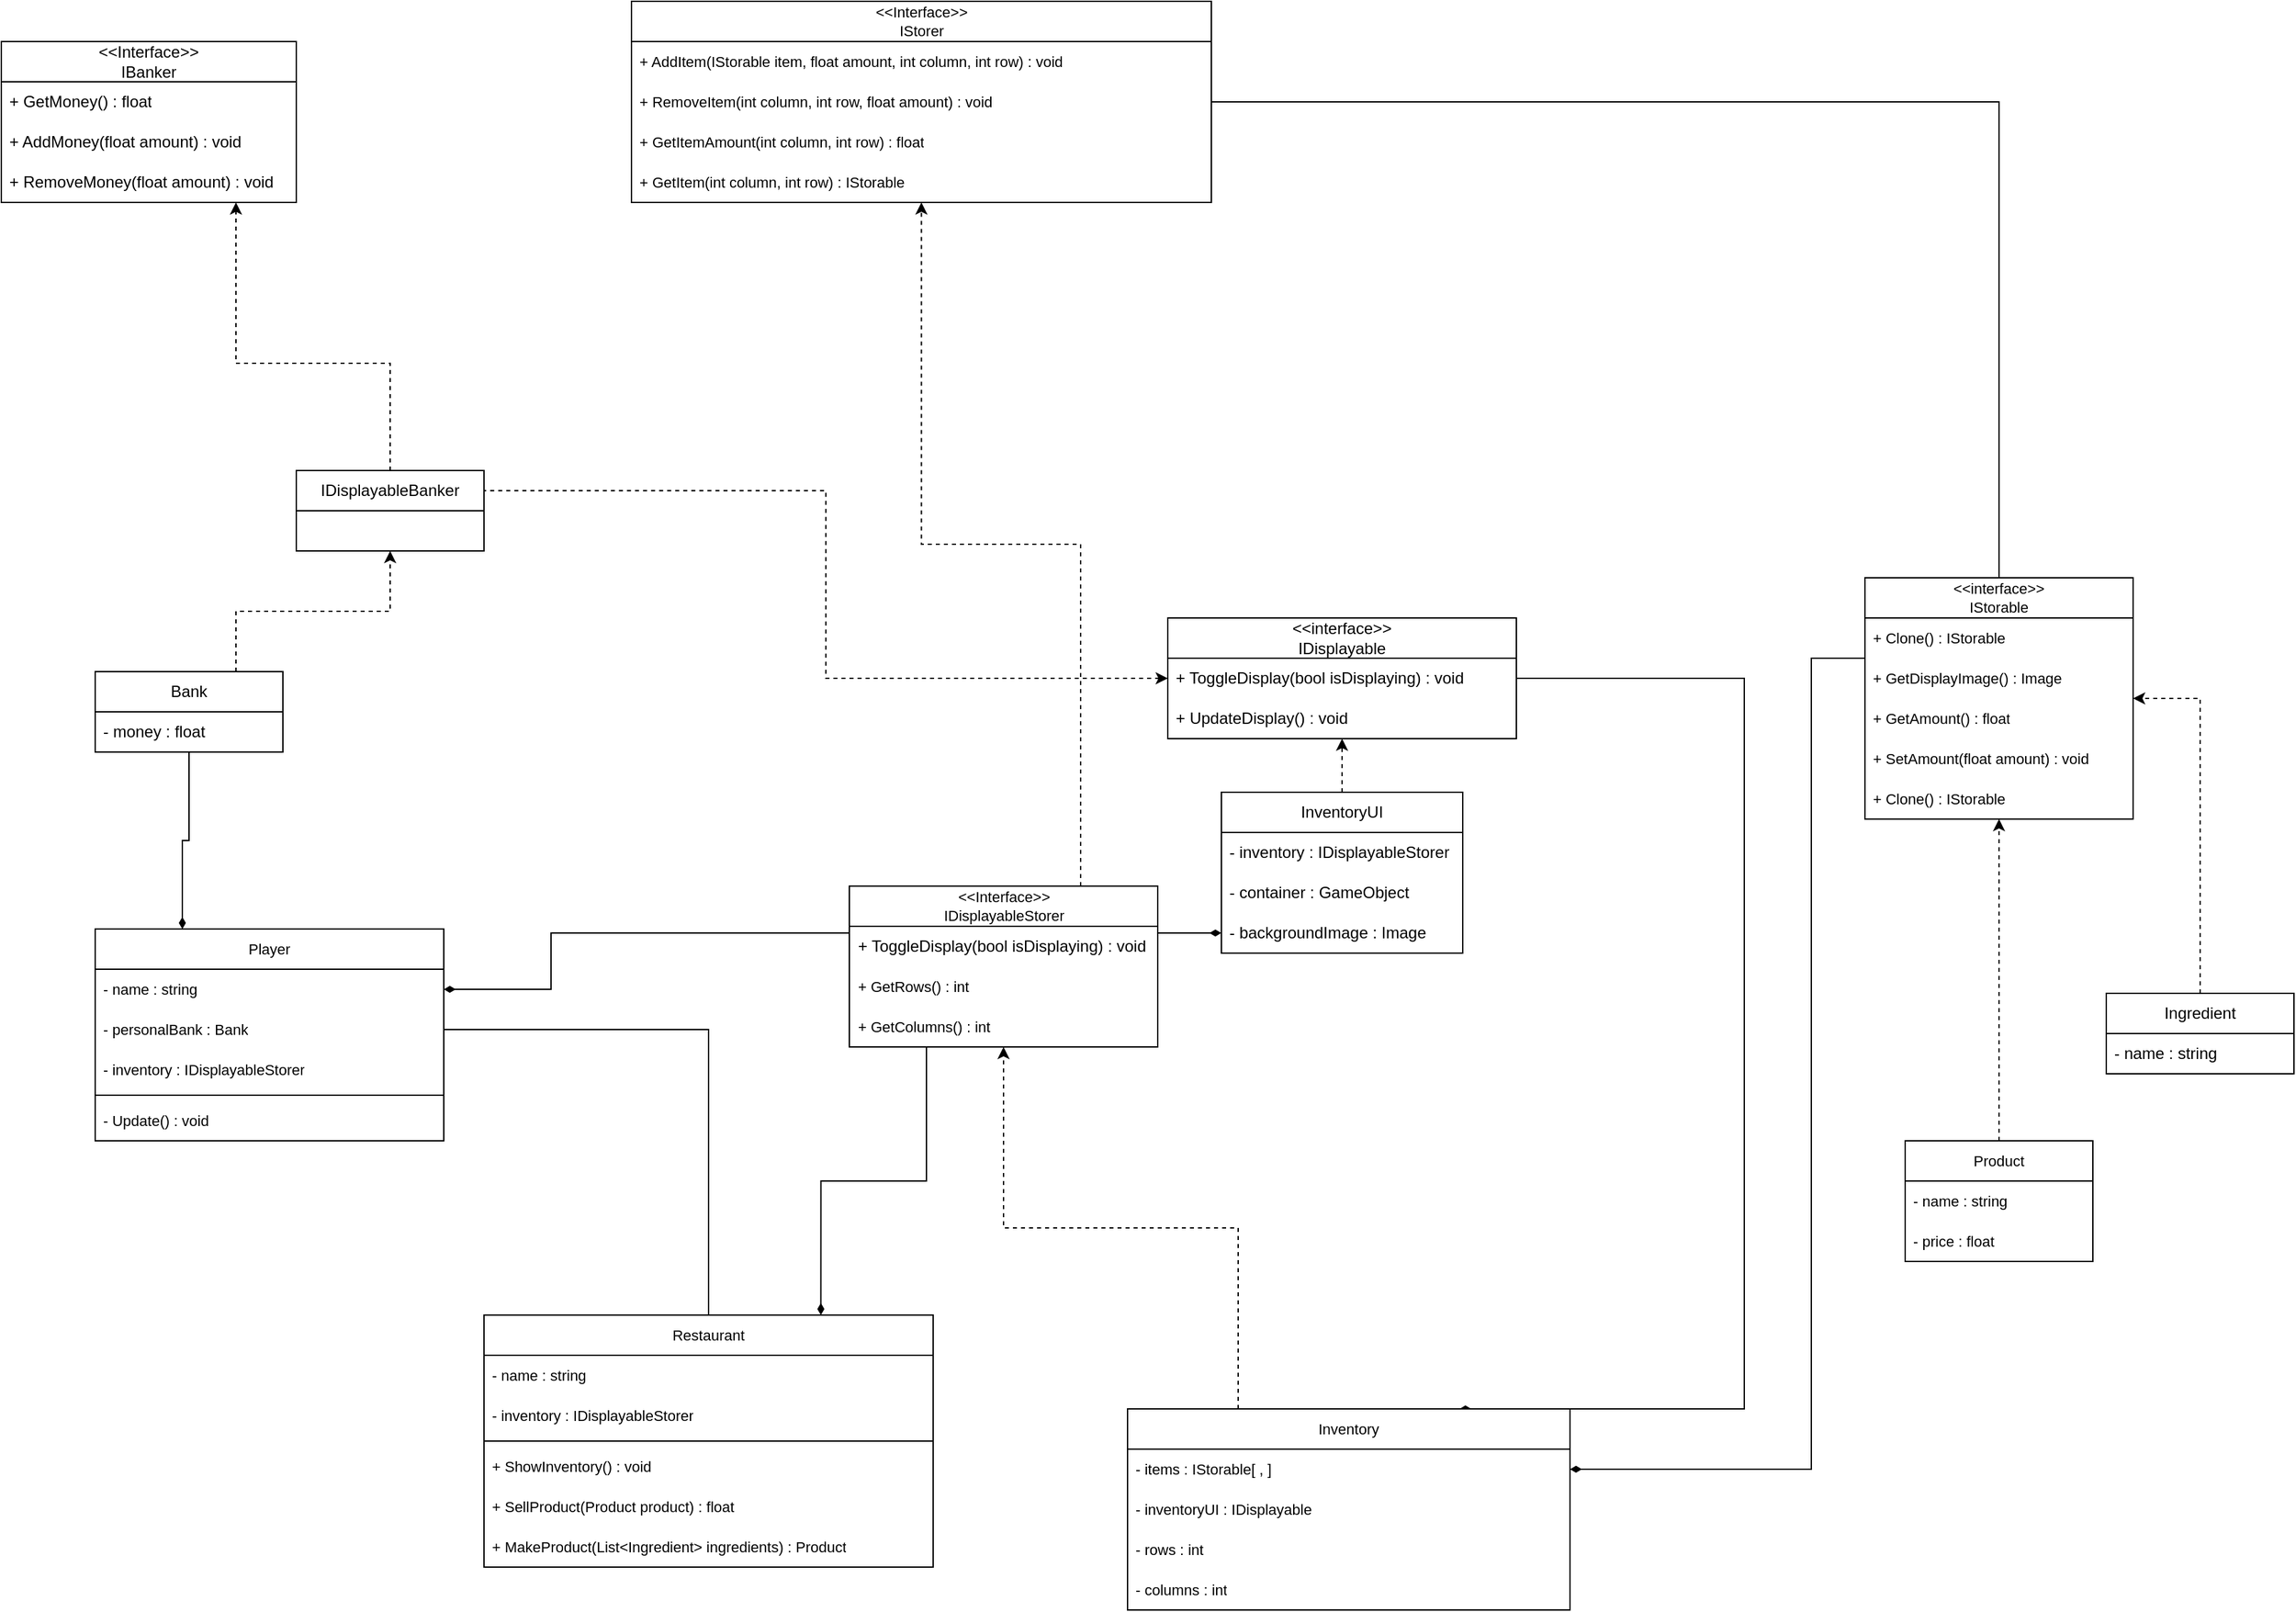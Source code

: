 <mxfile version="27.0.2">
  <diagram id="pdB2mCK9hGcTlmRjA9xO" name="Page-1">
    <mxGraphModel dx="3477" dy="2252" grid="1" gridSize="10" guides="1" tooltips="1" connect="1" arrows="1" fold="1" page="1" pageScale="1" pageWidth="1100" pageHeight="850" math="0" shadow="0">
      <root>
        <mxCell id="0" />
        <mxCell id="1" parent="0" />
        <mxCell id="y3dejYl5hOy6JRBc-fn4-94" style="edgeStyle=orthogonalEdgeStyle;shape=connector;rounded=0;orthogonalLoop=1;jettySize=auto;html=1;exitX=0.5;exitY=0;exitDx=0;exitDy=0;strokeColor=default;align=center;verticalAlign=middle;fontFamily=Helvetica;fontSize=11;fontColor=default;labelBackgroundColor=default;startFill=0;endArrow=classic;endFill=1;dashed=1;" parent="1" source="y3dejYl5hOy6JRBc-fn4-33" target="y3dejYl5hOy6JRBc-fn4-88" edge="1">
          <mxGeometry relative="1" as="geometry" />
        </mxCell>
        <mxCell id="y3dejYl5hOy6JRBc-fn4-33" value="Product" style="swimlane;fontStyle=0;childLayout=stackLayout;horizontal=1;startSize=30;horizontalStack=0;resizeParent=1;resizeParentMax=0;resizeLast=0;collapsible=1;marginBottom=0;whiteSpace=wrap;html=1;fontFamily=Helvetica;fontSize=11;fontColor=default;labelBackgroundColor=default;" parent="1" vertex="1">
          <mxGeometry x="1120" y="640" width="140" height="90" as="geometry" />
        </mxCell>
        <mxCell id="y3dejYl5hOy6JRBc-fn4-34" value="- name : string" style="text;strokeColor=none;fillColor=none;align=left;verticalAlign=middle;spacingLeft=4;spacingRight=4;overflow=hidden;points=[[0,0.5],[1,0.5]];portConstraint=eastwest;rotatable=0;whiteSpace=wrap;html=1;fontFamily=Helvetica;fontSize=11;fontColor=default;labelBackgroundColor=default;" parent="y3dejYl5hOy6JRBc-fn4-33" vertex="1">
          <mxGeometry y="30" width="140" height="30" as="geometry" />
        </mxCell>
        <mxCell id="y3dejYl5hOy6JRBc-fn4-35" value="- price : float" style="text;strokeColor=none;fillColor=none;align=left;verticalAlign=middle;spacingLeft=4;spacingRight=4;overflow=hidden;points=[[0,0.5],[1,0.5]];portConstraint=eastwest;rotatable=0;whiteSpace=wrap;html=1;fontFamily=Helvetica;fontSize=11;fontColor=default;labelBackgroundColor=default;" parent="y3dejYl5hOy6JRBc-fn4-33" vertex="1">
          <mxGeometry y="60" width="140" height="30" as="geometry" />
        </mxCell>
        <mxCell id="y3dejYl5hOy6JRBc-fn4-83" style="edgeStyle=orthogonalEdgeStyle;shape=connector;rounded=0;orthogonalLoop=1;jettySize=auto;html=1;exitX=0.75;exitY=0;exitDx=0;exitDy=0;strokeColor=default;align=center;verticalAlign=middle;fontFamily=Helvetica;fontSize=11;fontColor=default;labelBackgroundColor=default;startFill=0;endArrow=classic;endFill=1;dashed=1;" parent="1" source="7_HF5JpnLs6K-egopBzT-24" target="y3dejYl5hOy6JRBc-fn4-70" edge="1">
          <mxGeometry relative="1" as="geometry" />
        </mxCell>
        <mxCell id="7_HF5JpnLs6K-egopBzT-32" style="edgeStyle=orthogonalEdgeStyle;shape=connector;rounded=0;orthogonalLoop=1;jettySize=auto;html=1;exitX=0.25;exitY=0;exitDx=0;exitDy=0;entryX=0.5;entryY=1;entryDx=0;entryDy=0;strokeColor=default;align=center;verticalAlign=middle;fontFamily=Helvetica;fontSize=11;fontColor=default;labelBackgroundColor=default;startFill=0;endArrow=classic;dashed=1;endFill=1;" parent="1" source="y3dejYl5hOy6JRBc-fn4-38" target="7_HF5JpnLs6K-egopBzT-24" edge="1">
          <mxGeometry relative="1" as="geometry">
            <Array as="points">
              <mxPoint x="622" y="705" />
              <mxPoint x="448" y="705" />
            </Array>
          </mxGeometry>
        </mxCell>
        <mxCell id="pJNXz36hdigAx7LciK3f-6" style="edgeStyle=orthogonalEdgeStyle;rounded=0;orthogonalLoop=1;jettySize=auto;html=1;exitX=0.75;exitY=0;exitDx=0;exitDy=0;endArrow=none;startFill=1;startArrow=diamondThin;" parent="1" source="y3dejYl5hOy6JRBc-fn4-38" target="NxSFSjnVY6C2mRSDxV60-2" edge="1">
          <mxGeometry relative="1" as="geometry">
            <Array as="points">
              <mxPoint x="1000" y="840" />
              <mxPoint x="1000" y="295" />
            </Array>
          </mxGeometry>
        </mxCell>
        <mxCell id="pJNXz36hdigAx7LciK3f-7" style="edgeStyle=orthogonalEdgeStyle;rounded=0;orthogonalLoop=1;jettySize=auto;html=1;exitX=1;exitY=0.25;exitDx=0;exitDy=0;startArrow=none;startFill=0;endArrow=diamondThin;endFill=1;" parent="1" source="7_HF5JpnLs6K-egopBzT-24" target="pJNXz36hdigAx7LciK3f-1" edge="1">
          <mxGeometry relative="1" as="geometry">
            <Array as="points">
              <mxPoint x="690" y="485" />
            </Array>
          </mxGeometry>
        </mxCell>
        <mxCell id="y3dejYl5hOy6JRBc-fn4-38" value="Inventory" style="swimlane;fontStyle=0;childLayout=stackLayout;horizontal=1;startSize=30;horizontalStack=0;resizeParent=1;resizeParentMax=0;resizeLast=0;collapsible=1;marginBottom=0;whiteSpace=wrap;html=1;fontFamily=Helvetica;fontSize=11;fontColor=default;labelBackgroundColor=default;" parent="1" vertex="1">
          <mxGeometry x="540" y="840" width="330" height="150" as="geometry" />
        </mxCell>
        <mxCell id="y3dejYl5hOy6JRBc-fn4-39" value="- items : IStorable[ , ]" style="text;strokeColor=none;fillColor=none;align=left;verticalAlign=middle;spacingLeft=4;spacingRight=4;overflow=hidden;points=[[0,0.5],[1,0.5]];portConstraint=eastwest;rotatable=0;whiteSpace=wrap;html=1;fontFamily=Helvetica;fontSize=11;fontColor=default;labelBackgroundColor=default;" parent="y3dejYl5hOy6JRBc-fn4-38" vertex="1">
          <mxGeometry y="30" width="330" height="30" as="geometry" />
        </mxCell>
        <mxCell id="pJNXz36hdigAx7LciK3f-8" value="- inventoryUI : IDisplayable" style="text;strokeColor=none;fillColor=none;align=left;verticalAlign=middle;spacingLeft=4;spacingRight=4;overflow=hidden;points=[[0,0.5],[1,0.5]];portConstraint=eastwest;rotatable=0;whiteSpace=wrap;html=1;fontFamily=Helvetica;fontSize=11;fontColor=default;labelBackgroundColor=default;" parent="y3dejYl5hOy6JRBc-fn4-38" vertex="1">
          <mxGeometry y="60" width="330" height="30" as="geometry" />
        </mxCell>
        <mxCell id="pJNXz36hdigAx7LciK3f-10" value="- rows : int" style="text;strokeColor=none;fillColor=none;align=left;verticalAlign=middle;spacingLeft=4;spacingRight=4;overflow=hidden;points=[[0,0.5],[1,0.5]];portConstraint=eastwest;rotatable=0;whiteSpace=wrap;html=1;fontFamily=Helvetica;fontSize=11;fontColor=default;labelBackgroundColor=default;" parent="y3dejYl5hOy6JRBc-fn4-38" vertex="1">
          <mxGeometry y="90" width="330" height="30" as="geometry" />
        </mxCell>
        <mxCell id="pJNXz36hdigAx7LciK3f-11" value="- columns : int" style="text;strokeColor=none;fillColor=none;align=left;verticalAlign=middle;spacingLeft=4;spacingRight=4;overflow=hidden;points=[[0,0.5],[1,0.5]];portConstraint=eastwest;rotatable=0;whiteSpace=wrap;html=1;fontFamily=Helvetica;fontSize=11;fontColor=default;labelBackgroundColor=default;" parent="y3dejYl5hOy6JRBc-fn4-38" vertex="1">
          <mxGeometry y="120" width="330" height="30" as="geometry" />
        </mxCell>
        <mxCell id="y3dejYl5hOy6JRBc-fn4-70" value="&amp;lt;&amp;lt;Interface&amp;gt;&amp;gt;&lt;div&gt;IStorer&lt;/div&gt;" style="swimlane;fontStyle=0;childLayout=stackLayout;horizontal=1;startSize=30;horizontalStack=0;resizeParent=1;resizeParentMax=0;resizeLast=0;collapsible=1;marginBottom=0;whiteSpace=wrap;html=1;fontFamily=Helvetica;fontSize=11;fontColor=default;labelBackgroundColor=default;" parent="1" vertex="1">
          <mxGeometry x="170" y="-210" width="432.5" height="150" as="geometry" />
        </mxCell>
        <mxCell id="y3dejYl5hOy6JRBc-fn4-85" value="+ AddItem(IStorable item, float amount, int column, int row) : void" style="text;strokeColor=none;fillColor=none;align=left;verticalAlign=middle;spacingLeft=4;spacingRight=4;overflow=hidden;points=[[0,0.5],[1,0.5]];portConstraint=eastwest;rotatable=0;whiteSpace=wrap;html=1;fontFamily=Helvetica;fontSize=11;fontColor=default;labelBackgroundColor=default;" parent="y3dejYl5hOy6JRBc-fn4-70" vertex="1">
          <mxGeometry y="30" width="432.5" height="30" as="geometry" />
        </mxCell>
        <mxCell id="y3dejYl5hOy6JRBc-fn4-78" value="+ RemoveItem(int column, int row, float amount) : void" style="text;strokeColor=none;fillColor=none;align=left;verticalAlign=middle;spacingLeft=4;spacingRight=4;overflow=hidden;points=[[0,0.5],[1,0.5]];portConstraint=eastwest;rotatable=0;whiteSpace=wrap;html=1;fontFamily=Helvetica;fontSize=11;fontColor=default;labelBackgroundColor=default;" parent="y3dejYl5hOy6JRBc-fn4-70" vertex="1">
          <mxGeometry y="60" width="432.5" height="30" as="geometry" />
        </mxCell>
        <mxCell id="y3dejYl5hOy6JRBc-fn4-80" value="+ GetItemAmount(int column, int row) : float" style="text;strokeColor=none;fillColor=none;align=left;verticalAlign=middle;spacingLeft=4;spacingRight=4;overflow=hidden;points=[[0,0.5],[1,0.5]];portConstraint=eastwest;rotatable=0;whiteSpace=wrap;html=1;fontFamily=Helvetica;fontSize=11;fontColor=default;labelBackgroundColor=default;" parent="y3dejYl5hOy6JRBc-fn4-70" vertex="1">
          <mxGeometry y="90" width="432.5" height="30" as="geometry" />
        </mxCell>
        <mxCell id="y3dejYl5hOy6JRBc-fn4-79" value="+ GetItem(int column, int row) : IStorable" style="text;strokeColor=none;fillColor=none;align=left;verticalAlign=middle;spacingLeft=4;spacingRight=4;overflow=hidden;points=[[0,0.5],[1,0.5]];portConstraint=eastwest;rotatable=0;whiteSpace=wrap;html=1;fontFamily=Helvetica;fontSize=11;fontColor=default;labelBackgroundColor=default;" parent="y3dejYl5hOy6JRBc-fn4-70" vertex="1">
          <mxGeometry y="120" width="432.5" height="30" as="geometry" />
        </mxCell>
        <mxCell id="y3dejYl5hOy6JRBc-fn4-88" value="&lt;div&gt;&amp;lt;&amp;lt;interface&amp;gt;&amp;gt;&lt;/div&gt;IStorable" style="swimlane;fontStyle=0;childLayout=stackLayout;horizontal=1;startSize=30;horizontalStack=0;resizeParent=1;resizeParentMax=0;resizeLast=0;collapsible=1;marginBottom=0;whiteSpace=wrap;html=1;fontFamily=Helvetica;fontSize=11;fontColor=default;labelBackgroundColor=default;" parent="1" vertex="1">
          <mxGeometry x="1090" y="220" width="200" height="180" as="geometry" />
        </mxCell>
        <mxCell id="2UsgkP_STszKTiXuxc6y-1" value="+ Clone() : IStorable" style="text;strokeColor=none;fillColor=none;align=left;verticalAlign=middle;spacingLeft=4;spacingRight=4;overflow=hidden;points=[[0,0.5],[1,0.5]];portConstraint=eastwest;rotatable=0;whiteSpace=wrap;html=1;fontFamily=Helvetica;fontSize=11;fontColor=default;labelBackgroundColor=default;" vertex="1" parent="y3dejYl5hOy6JRBc-fn4-88">
          <mxGeometry y="30" width="200" height="30" as="geometry" />
        </mxCell>
        <mxCell id="pJNXz36hdigAx7LciK3f-21" value="+ GetDisplayImage() : Image" style="text;strokeColor=none;fillColor=none;align=left;verticalAlign=middle;spacingLeft=4;spacingRight=4;overflow=hidden;points=[[0,0.5],[1,0.5]];portConstraint=eastwest;rotatable=0;whiteSpace=wrap;html=1;fontFamily=Helvetica;fontSize=11;fontColor=default;labelBackgroundColor=default;" parent="y3dejYl5hOy6JRBc-fn4-88" vertex="1">
          <mxGeometry y="60" width="200" height="30" as="geometry" />
        </mxCell>
        <mxCell id="kN-PBvlzbQmu7w6hdfgW-4" value="+ GetAmount() : float" style="text;strokeColor=none;fillColor=none;align=left;verticalAlign=middle;spacingLeft=4;spacingRight=4;overflow=hidden;points=[[0,0.5],[1,0.5]];portConstraint=eastwest;rotatable=0;whiteSpace=wrap;html=1;fontFamily=Helvetica;fontSize=11;fontColor=default;labelBackgroundColor=default;" parent="y3dejYl5hOy6JRBc-fn4-88" vertex="1">
          <mxGeometry y="90" width="200" height="30" as="geometry" />
        </mxCell>
        <mxCell id="kN-PBvlzbQmu7w6hdfgW-7" value="+ SetAmount(float amount) : void" style="text;strokeColor=none;fillColor=none;align=left;verticalAlign=middle;spacingLeft=4;spacingRight=4;overflow=hidden;points=[[0,0.5],[1,0.5]];portConstraint=eastwest;rotatable=0;whiteSpace=wrap;html=1;fontFamily=Helvetica;fontSize=11;fontColor=default;labelBackgroundColor=default;" parent="y3dejYl5hOy6JRBc-fn4-88" vertex="1">
          <mxGeometry y="120" width="200" height="30" as="geometry" />
        </mxCell>
        <mxCell id="kN-PBvlzbQmu7w6hdfgW-6" value="+ Clone() : IStorable" style="text;strokeColor=none;fillColor=none;align=left;verticalAlign=middle;spacingLeft=4;spacingRight=4;overflow=hidden;points=[[0,0.5],[1,0.5]];portConstraint=eastwest;rotatable=0;whiteSpace=wrap;html=1;fontFamily=Helvetica;fontSize=11;fontColor=default;labelBackgroundColor=default;" parent="y3dejYl5hOy6JRBc-fn4-88" vertex="1">
          <mxGeometry y="150" width="200" height="30" as="geometry" />
        </mxCell>
        <mxCell id="y3dejYl5hOy6JRBc-fn4-93" style="edgeStyle=orthogonalEdgeStyle;shape=connector;rounded=0;orthogonalLoop=1;jettySize=auto;html=1;exitX=1;exitY=0.5;exitDx=0;exitDy=0;strokeColor=default;align=center;verticalAlign=middle;fontFamily=Helvetica;fontSize=11;fontColor=default;labelBackgroundColor=default;startFill=0;endArrow=none;startArrow=none;" parent="1" source="y3dejYl5hOy6JRBc-fn4-78" target="y3dejYl5hOy6JRBc-fn4-88" edge="1">
          <mxGeometry relative="1" as="geometry" />
        </mxCell>
        <mxCell id="NxSFSjnVY6C2mRSDxV60-2" value="&amp;lt;&amp;lt;interface&amp;gt;&amp;gt;&lt;div&gt;IDisplayable&lt;/div&gt;" style="swimlane;fontStyle=0;childLayout=stackLayout;horizontal=1;startSize=30;horizontalStack=0;resizeParent=1;resizeParentMax=0;resizeLast=0;collapsible=1;marginBottom=0;whiteSpace=wrap;html=1;" parent="1" vertex="1">
          <mxGeometry x="570" y="250" width="260" height="90" as="geometry" />
        </mxCell>
        <mxCell id="NxSFSjnVY6C2mRSDxV60-3" value="+ ToggleDisplay(bool isDisplaying) : void" style="text;strokeColor=none;fillColor=none;align=left;verticalAlign=middle;spacingLeft=4;spacingRight=4;overflow=hidden;points=[[0,0.5],[1,0.5]];portConstraint=eastwest;rotatable=0;whiteSpace=wrap;html=1;" parent="NxSFSjnVY6C2mRSDxV60-2" vertex="1">
          <mxGeometry y="30" width="260" height="30" as="geometry" />
        </mxCell>
        <mxCell id="pJNXz36hdigAx7LciK3f-24" value="+ UpdateDisplay() : void" style="text;strokeColor=none;fillColor=none;align=left;verticalAlign=middle;spacingLeft=4;spacingRight=4;overflow=hidden;points=[[0,0.5],[1,0.5]];portConstraint=eastwest;rotatable=0;whiteSpace=wrap;html=1;" parent="NxSFSjnVY6C2mRSDxV60-2" vertex="1">
          <mxGeometry y="60" width="260" height="30" as="geometry" />
        </mxCell>
        <mxCell id="7_HF5JpnLs6K-egopBzT-12" style="edgeStyle=orthogonalEdgeStyle;rounded=0;orthogonalLoop=1;jettySize=auto;html=1;exitX=0.5;exitY=0;exitDx=0;exitDy=0;entryX=1;entryY=0.5;entryDx=0;entryDy=0;dashed=1;" parent="1" source="7_HF5JpnLs6K-egopBzT-8" target="y3dejYl5hOy6JRBc-fn4-88" edge="1">
          <mxGeometry relative="1" as="geometry" />
        </mxCell>
        <mxCell id="7_HF5JpnLs6K-egopBzT-8" value="Ingredient" style="swimlane;fontStyle=0;childLayout=stackLayout;horizontal=1;startSize=30;horizontalStack=0;resizeParent=1;resizeParentMax=0;resizeLast=0;collapsible=1;marginBottom=0;whiteSpace=wrap;html=1;" parent="1" vertex="1">
          <mxGeometry x="1270" y="530" width="140" height="60" as="geometry" />
        </mxCell>
        <mxCell id="7_HF5JpnLs6K-egopBzT-9" value="- name : string" style="text;strokeColor=none;fillColor=none;align=left;verticalAlign=middle;spacingLeft=4;spacingRight=4;overflow=hidden;points=[[0,0.5],[1,0.5]];portConstraint=eastwest;rotatable=0;whiteSpace=wrap;html=1;" parent="7_HF5JpnLs6K-egopBzT-8" vertex="1">
          <mxGeometry y="30" width="140" height="30" as="geometry" />
        </mxCell>
        <mxCell id="7_HF5JpnLs6K-egopBzT-14" style="edgeStyle=orthogonalEdgeStyle;rounded=0;orthogonalLoop=1;jettySize=auto;html=1;exitX=1;exitY=0.5;exitDx=0;exitDy=0;endArrow=none;startFill=1;startArrow=diamondThin;" parent="1" source="y3dejYl5hOy6JRBc-fn4-39" target="y3dejYl5hOy6JRBc-fn4-88" edge="1">
          <mxGeometry relative="1" as="geometry">
            <mxPoint x="870" y="280" as="targetPoint" />
            <Array as="points">
              <mxPoint x="1050" y="885" />
              <mxPoint x="1050" y="280" />
            </Array>
          </mxGeometry>
        </mxCell>
        <mxCell id="7_HF5JpnLs6K-egopBzT-24" value="&lt;div&gt;&amp;lt;&amp;lt;Interface&amp;gt;&amp;gt;&lt;/div&gt;IDisplayableStorer" style="swimlane;fontStyle=0;childLayout=stackLayout;horizontal=1;startSize=30;horizontalStack=0;resizeParent=1;resizeParentMax=0;resizeLast=0;collapsible=1;marginBottom=0;whiteSpace=wrap;html=1;fontFamily=Helvetica;fontSize=11;fontColor=default;labelBackgroundColor=default;" parent="1" vertex="1">
          <mxGeometry x="332.5" y="450" width="230" height="120" as="geometry" />
        </mxCell>
        <mxCell id="pJNXz36hdigAx7LciK3f-25" value="+ ToggleDisplay(bool isDisplaying) : void" style="text;strokeColor=none;fillColor=none;align=left;verticalAlign=middle;spacingLeft=4;spacingRight=4;overflow=hidden;points=[[0,0.5],[1,0.5]];portConstraint=eastwest;rotatable=0;whiteSpace=wrap;html=1;" parent="7_HF5JpnLs6K-egopBzT-24" vertex="1">
          <mxGeometry y="30" width="230" height="30" as="geometry" />
        </mxCell>
        <mxCell id="pJNXz36hdigAx7LciK3f-12" value="+ GetRows() : int" style="text;strokeColor=none;fillColor=none;align=left;verticalAlign=middle;spacingLeft=4;spacingRight=4;overflow=hidden;points=[[0,0.5],[1,0.5]];portConstraint=eastwest;rotatable=0;whiteSpace=wrap;html=1;fontFamily=Helvetica;fontSize=11;fontColor=default;labelBackgroundColor=default;" parent="7_HF5JpnLs6K-egopBzT-24" vertex="1">
          <mxGeometry y="60" width="230" height="30" as="geometry" />
        </mxCell>
        <mxCell id="pJNXz36hdigAx7LciK3f-14" value="+ GetColumns() : int" style="text;strokeColor=none;fillColor=none;align=left;verticalAlign=middle;spacingLeft=4;spacingRight=4;overflow=hidden;points=[[0,0.5],[1,0.5]];portConstraint=eastwest;rotatable=0;whiteSpace=wrap;html=1;fontFamily=Helvetica;fontSize=11;fontColor=default;labelBackgroundColor=default;" parent="7_HF5JpnLs6K-egopBzT-24" vertex="1">
          <mxGeometry y="90" width="230" height="30" as="geometry" />
        </mxCell>
        <mxCell id="7_HF5JpnLs6K-egopBzT-50" style="edgeStyle=orthogonalEdgeStyle;shape=connector;rounded=0;orthogonalLoop=1;jettySize=auto;html=1;exitX=0.75;exitY=0;exitDx=0;exitDy=0;entryX=0.25;entryY=1;entryDx=0;entryDy=0;strokeColor=default;align=center;verticalAlign=middle;fontFamily=Helvetica;fontSize=11;fontColor=default;labelBackgroundColor=default;startFill=1;endArrow=none;startArrow=diamondThin;" parent="1" source="7_HF5JpnLs6K-egopBzT-33" target="7_HF5JpnLs6K-egopBzT-24" edge="1">
          <mxGeometry relative="1" as="geometry" />
        </mxCell>
        <mxCell id="7_HF5JpnLs6K-egopBzT-33" value="Restaurant" style="swimlane;fontStyle=0;childLayout=stackLayout;horizontal=1;startSize=30;horizontalStack=0;resizeParent=1;resizeParentMax=0;resizeLast=0;collapsible=1;marginBottom=0;whiteSpace=wrap;html=1;fontFamily=Helvetica;fontSize=11;fontColor=default;labelBackgroundColor=default;" parent="1" vertex="1">
          <mxGeometry x="60" y="770" width="335" height="188" as="geometry" />
        </mxCell>
        <mxCell id="7_HF5JpnLs6K-egopBzT-34" value="- name : string" style="text;strokeColor=none;fillColor=none;align=left;verticalAlign=middle;spacingLeft=4;spacingRight=4;overflow=hidden;points=[[0,0.5],[1,0.5]];portConstraint=eastwest;rotatable=0;whiteSpace=wrap;html=1;fontFamily=Helvetica;fontSize=11;fontColor=default;labelBackgroundColor=default;" parent="7_HF5JpnLs6K-egopBzT-33" vertex="1">
          <mxGeometry y="30" width="335" height="30" as="geometry" />
        </mxCell>
        <mxCell id="7_HF5JpnLs6K-egopBzT-35" value="- inventory : IDisplayableStorer" style="text;strokeColor=none;fillColor=none;align=left;verticalAlign=middle;spacingLeft=4;spacingRight=4;overflow=hidden;points=[[0,0.5],[1,0.5]];portConstraint=eastwest;rotatable=0;whiteSpace=wrap;html=1;fontFamily=Helvetica;fontSize=11;fontColor=default;labelBackgroundColor=default;" parent="7_HF5JpnLs6K-egopBzT-33" vertex="1">
          <mxGeometry y="60" width="335" height="30" as="geometry" />
        </mxCell>
        <mxCell id="7_HF5JpnLs6K-egopBzT-36" value="&lt;span style=&quot;color: rgba(0, 0, 0, 0); font-family: monospace; font-size: 0px; background-color: rgb(27, 29, 30);&quot;&gt;%3CmxGraphModel%3E%3Croot%3E%3CmxCell%20id%3D%220%22%2F%3E%3CmxCell%20id%3D%221%22%20parent%3D%220%22%2F%3E%3CmxCell%20id%3D%222%22%20value%3D%22%2B%20GetItem(string%20name)%20%3A%20Item%22%20style%3D%22text%3BstrokeColor%3Dnone%3BfillColor%3Dnone%3Balign%3Dleft%3BverticalAlign%3Dmiddle%3BspacingLeft%3D4%3BspacingRight%3D4%3Boverflow%3Dhidden%3Bpoints%3D%5B%5B0%2C0.5%5D%2C%5B1%2C0.5%5D%5D%3BportConstraint%3Deastwest%3Brotatable%3D0%3BwhiteSpace%3Dwrap%3Bhtml%3D1%3BfontFamily%3DHelvetica%3BfontSize%3D11%3BfontColor%3Ddefault%3BlabelBackgroundColor%3Ddefault%3B%22%20vertex%3D%221%22%20parent%3D%221%22%3E%3CmxGeometry%20x%3D%22400%22%20y%3D%22310%22%20width%3D%22290%22%20height%3D%2230%22%20as%3D%22geometry%22%2F%3E%3C%2FmxCell%3E%3C%2Froot%3E%3C%2FmxGraphModel%3E&lt;/span&gt;" style="line;html=1;strokeWidth=1;align=left;verticalAlign=middle;spacingTop=-1;spacingLeft=3;spacingRight=3;rotatable=0;labelPosition=right;points=[];portConstraint=eastwest;" parent="7_HF5JpnLs6K-egopBzT-33" vertex="1">
          <mxGeometry y="90" width="335" height="8" as="geometry" />
        </mxCell>
        <mxCell id="7_HF5JpnLs6K-egopBzT-37" value="+ ShowInventory() : void" style="text;strokeColor=none;fillColor=none;align=left;verticalAlign=middle;spacingLeft=4;spacingRight=4;overflow=hidden;points=[[0,0.5],[1,0.5]];portConstraint=eastwest;rotatable=0;whiteSpace=wrap;html=1;fontFamily=Helvetica;fontSize=11;fontColor=default;labelBackgroundColor=default;" parent="7_HF5JpnLs6K-egopBzT-33" vertex="1">
          <mxGeometry y="98" width="335" height="30" as="geometry" />
        </mxCell>
        <mxCell id="7_HF5JpnLs6K-egopBzT-38" value="+ SellProduct(Product product) : float" style="text;strokeColor=none;fillColor=none;align=left;verticalAlign=middle;spacingLeft=4;spacingRight=4;overflow=hidden;points=[[0,0.5],[1,0.5]];portConstraint=eastwest;rotatable=0;whiteSpace=wrap;html=1;fontFamily=Helvetica;fontSize=11;fontColor=default;labelBackgroundColor=default;" parent="7_HF5JpnLs6K-egopBzT-33" vertex="1">
          <mxGeometry y="128" width="335" height="30" as="geometry" />
        </mxCell>
        <mxCell id="7_HF5JpnLs6K-egopBzT-39" value="+ MakeProduct(List&amp;lt;Ingredient&amp;gt; ingredients) : Product" style="text;strokeColor=none;fillColor=none;align=left;verticalAlign=middle;spacingLeft=4;spacingRight=4;overflow=hidden;points=[[0,0.5],[1,0.5]];portConstraint=eastwest;rotatable=0;whiteSpace=wrap;html=1;fontFamily=Helvetica;fontSize=11;fontColor=default;labelBackgroundColor=default;" parent="7_HF5JpnLs6K-egopBzT-33" vertex="1">
          <mxGeometry y="158" width="335" height="30" as="geometry" />
        </mxCell>
        <mxCell id="2UsgkP_STszKTiXuxc6y-12" style="edgeStyle=orthogonalEdgeStyle;rounded=0;orthogonalLoop=1;jettySize=auto;html=1;exitX=0.25;exitY=0;exitDx=0;exitDy=0;endArrow=none;startFill=1;startArrow=diamondThin;" edge="1" parent="1" source="7_HF5JpnLs6K-egopBzT-40" target="2UsgkP_STszKTiXuxc6y-7">
          <mxGeometry relative="1" as="geometry" />
        </mxCell>
        <mxCell id="7_HF5JpnLs6K-egopBzT-40" value="Player" style="swimlane;fontStyle=0;childLayout=stackLayout;horizontal=1;startSize=30;horizontalStack=0;resizeParent=1;resizeParentMax=0;resizeLast=0;collapsible=1;marginBottom=0;whiteSpace=wrap;html=1;fontFamily=Helvetica;fontSize=11;fontColor=default;labelBackgroundColor=default;" parent="1" vertex="1">
          <mxGeometry x="-230" y="482" width="260" height="158" as="geometry" />
        </mxCell>
        <mxCell id="7_HF5JpnLs6K-egopBzT-41" value="- name : string" style="text;strokeColor=none;fillColor=none;align=left;verticalAlign=middle;spacingLeft=4;spacingRight=4;overflow=hidden;points=[[0,0.5],[1,0.5]];portConstraint=eastwest;rotatable=0;whiteSpace=wrap;html=1;fontFamily=Helvetica;fontSize=11;fontColor=default;labelBackgroundColor=default;" parent="7_HF5JpnLs6K-egopBzT-40" vertex="1">
          <mxGeometry y="30" width="260" height="30" as="geometry" />
        </mxCell>
        <mxCell id="7_HF5JpnLs6K-egopBzT-42" value="- personalBank : Bank" style="text;strokeColor=none;fillColor=none;align=left;verticalAlign=middle;spacingLeft=4;spacingRight=4;overflow=hidden;points=[[0,0.5],[1,0.5]];portConstraint=eastwest;rotatable=0;whiteSpace=wrap;html=1;fontFamily=Helvetica;fontSize=11;fontColor=default;labelBackgroundColor=default;" parent="7_HF5JpnLs6K-egopBzT-40" vertex="1">
          <mxGeometry y="60" width="260" height="30" as="geometry" />
        </mxCell>
        <mxCell id="7_HF5JpnLs6K-egopBzT-43" value="- inventory : IDisplayableStorer" style="text;strokeColor=none;fillColor=none;align=left;verticalAlign=middle;spacingLeft=4;spacingRight=4;overflow=hidden;points=[[0,0.5],[1,0.5]];portConstraint=eastwest;rotatable=0;whiteSpace=wrap;html=1;fontFamily=Helvetica;fontSize=11;fontColor=default;labelBackgroundColor=default;" parent="7_HF5JpnLs6K-egopBzT-40" vertex="1">
          <mxGeometry y="90" width="260" height="30" as="geometry" />
        </mxCell>
        <mxCell id="7_HF5JpnLs6K-egopBzT-44" value="" style="line;html=1;strokeWidth=1;align=left;verticalAlign=middle;spacingTop=-1;spacingLeft=3;spacingRight=3;rotatable=0;labelPosition=right;points=[];portConstraint=eastwest;" parent="7_HF5JpnLs6K-egopBzT-40" vertex="1">
          <mxGeometry y="120" width="260" height="8" as="geometry" />
        </mxCell>
        <mxCell id="7_HF5JpnLs6K-egopBzT-45" value="- Update() : void" style="text;strokeColor=none;fillColor=none;align=left;verticalAlign=middle;spacingLeft=4;spacingRight=4;overflow=hidden;points=[[0,0.5],[1,0.5]];portConstraint=eastwest;rotatable=0;whiteSpace=wrap;html=1;fontFamily=Helvetica;fontSize=11;fontColor=default;labelBackgroundColor=default;" parent="7_HF5JpnLs6K-egopBzT-40" vertex="1">
          <mxGeometry y="128" width="260" height="30" as="geometry" />
        </mxCell>
        <mxCell id="7_HF5JpnLs6K-egopBzT-47" style="edgeStyle=orthogonalEdgeStyle;rounded=0;orthogonalLoop=1;jettySize=auto;html=1;exitX=1;exitY=0.5;exitDx=0;exitDy=0;endArrow=none;startFill=0;" parent="1" source="7_HF5JpnLs6K-egopBzT-42" target="7_HF5JpnLs6K-egopBzT-33" edge="1">
          <mxGeometry relative="1" as="geometry" />
        </mxCell>
        <mxCell id="7_HF5JpnLs6K-egopBzT-49" style="edgeStyle=orthogonalEdgeStyle;shape=connector;rounded=0;orthogonalLoop=1;jettySize=auto;html=1;exitX=1;exitY=0.5;exitDx=0;exitDy=0;entryX=0;entryY=0.25;entryDx=0;entryDy=0;strokeColor=default;align=center;verticalAlign=middle;fontFamily=Helvetica;fontSize=11;fontColor=default;labelBackgroundColor=default;startFill=1;endArrow=none;startArrow=diamondThin;" parent="1" source="7_HF5JpnLs6K-egopBzT-41" target="7_HF5JpnLs6K-egopBzT-24" edge="1">
          <mxGeometry relative="1" as="geometry">
            <Array as="points">
              <mxPoint x="110" y="527" />
              <mxPoint x="110" y="485" />
              <mxPoint x="332" y="485" />
            </Array>
          </mxGeometry>
        </mxCell>
        <mxCell id="pJNXz36hdigAx7LciK3f-5" style="edgeStyle=orthogonalEdgeStyle;rounded=0;orthogonalLoop=1;jettySize=auto;html=1;exitX=0.5;exitY=0;exitDx=0;exitDy=0;dashed=1;" parent="1" source="pJNXz36hdigAx7LciK3f-1" target="NxSFSjnVY6C2mRSDxV60-2" edge="1">
          <mxGeometry relative="1" as="geometry" />
        </mxCell>
        <mxCell id="pJNXz36hdigAx7LciK3f-1" value="InventoryUI" style="swimlane;fontStyle=0;childLayout=stackLayout;horizontal=1;startSize=30;horizontalStack=0;resizeParent=1;resizeParentMax=0;resizeLast=0;collapsible=1;marginBottom=0;whiteSpace=wrap;html=1;" parent="1" vertex="1">
          <mxGeometry x="610" y="380" width="180" height="120" as="geometry" />
        </mxCell>
        <mxCell id="pJNXz36hdigAx7LciK3f-4" value="- inventory : IDisplayableStorer" style="text;strokeColor=none;fillColor=none;align=left;verticalAlign=middle;spacingLeft=4;spacingRight=4;overflow=hidden;points=[[0,0.5],[1,0.5]];portConstraint=eastwest;rotatable=0;whiteSpace=wrap;html=1;" parent="pJNXz36hdigAx7LciK3f-1" vertex="1">
          <mxGeometry y="30" width="180" height="30" as="geometry" />
        </mxCell>
        <mxCell id="pJNXz36hdigAx7LciK3f-22" value="- container : GameObject" style="text;strokeColor=none;fillColor=none;align=left;verticalAlign=middle;spacingLeft=4;spacingRight=4;overflow=hidden;points=[[0,0.5],[1,0.5]];portConstraint=eastwest;rotatable=0;whiteSpace=wrap;html=1;" parent="pJNXz36hdigAx7LciK3f-1" vertex="1">
          <mxGeometry y="60" width="180" height="30" as="geometry" />
        </mxCell>
        <mxCell id="pJNXz36hdigAx7LciK3f-23" value="- backgroundImage : Image" style="text;strokeColor=none;fillColor=none;align=left;verticalAlign=middle;spacingLeft=4;spacingRight=4;overflow=hidden;points=[[0,0.5],[1,0.5]];portConstraint=eastwest;rotatable=0;whiteSpace=wrap;html=1;" parent="pJNXz36hdigAx7LciK3f-1" vertex="1">
          <mxGeometry y="90" width="180" height="30" as="geometry" />
        </mxCell>
        <mxCell id="2UsgkP_STszKTiXuxc6y-3" value="&amp;lt;&amp;lt;Interface&amp;gt;&amp;gt;&lt;div&gt;IBanker&lt;/div&gt;" style="swimlane;fontStyle=0;childLayout=stackLayout;horizontal=1;startSize=30;horizontalStack=0;resizeParent=1;resizeParentMax=0;resizeLast=0;collapsible=1;marginBottom=0;whiteSpace=wrap;html=1;" vertex="1" parent="1">
          <mxGeometry x="-300" y="-180" width="220" height="120" as="geometry" />
        </mxCell>
        <mxCell id="2UsgkP_STszKTiXuxc6y-4" value="+ GetMoney() : float" style="text;strokeColor=none;fillColor=none;align=left;verticalAlign=middle;spacingLeft=4;spacingRight=4;overflow=hidden;points=[[0,0.5],[1,0.5]];portConstraint=eastwest;rotatable=0;whiteSpace=wrap;html=1;" vertex="1" parent="2UsgkP_STszKTiXuxc6y-3">
          <mxGeometry y="30" width="220" height="30" as="geometry" />
        </mxCell>
        <mxCell id="2UsgkP_STszKTiXuxc6y-5" value="+ AddMoney(float amount) : void" style="text;strokeColor=none;fillColor=none;align=left;verticalAlign=middle;spacingLeft=4;spacingRight=4;overflow=hidden;points=[[0,0.5],[1,0.5]];portConstraint=eastwest;rotatable=0;whiteSpace=wrap;html=1;" vertex="1" parent="2UsgkP_STszKTiXuxc6y-3">
          <mxGeometry y="60" width="220" height="30" as="geometry" />
        </mxCell>
        <mxCell id="2UsgkP_STszKTiXuxc6y-6" value="+ RemoveMoney(float amount) : void" style="text;strokeColor=none;fillColor=none;align=left;verticalAlign=middle;spacingLeft=4;spacingRight=4;overflow=hidden;points=[[0,0.5],[1,0.5]];portConstraint=eastwest;rotatable=0;whiteSpace=wrap;html=1;" vertex="1" parent="2UsgkP_STszKTiXuxc6y-3">
          <mxGeometry y="90" width="220" height="30" as="geometry" />
        </mxCell>
        <mxCell id="2UsgkP_STszKTiXuxc6y-11" style="edgeStyle=orthogonalEdgeStyle;rounded=0;orthogonalLoop=1;jettySize=auto;html=1;dashed=1;" edge="1" parent="1" source="2UsgkP_STszKTiXuxc6y-15" target="2UsgkP_STszKTiXuxc6y-3">
          <mxGeometry relative="1" as="geometry">
            <Array as="points">
              <mxPoint x="-10" y="60" />
              <mxPoint x="-125" y="60" />
            </Array>
          </mxGeometry>
        </mxCell>
        <mxCell id="2UsgkP_STszKTiXuxc6y-21" style="edgeStyle=orthogonalEdgeStyle;rounded=0;orthogonalLoop=1;jettySize=auto;html=1;exitX=0.75;exitY=0;exitDx=0;exitDy=0;dashed=1;" edge="1" parent="1" source="2UsgkP_STszKTiXuxc6y-7" target="2UsgkP_STszKTiXuxc6y-15">
          <mxGeometry relative="1" as="geometry" />
        </mxCell>
        <mxCell id="2UsgkP_STszKTiXuxc6y-7" value="Bank" style="swimlane;fontStyle=0;childLayout=stackLayout;horizontal=1;startSize=30;horizontalStack=0;resizeParent=1;resizeParentMax=0;resizeLast=0;collapsible=1;marginBottom=0;whiteSpace=wrap;html=1;" vertex="1" parent="1">
          <mxGeometry x="-230" y="290" width="140" height="60" as="geometry" />
        </mxCell>
        <mxCell id="2UsgkP_STszKTiXuxc6y-8" value="- money : float" style="text;strokeColor=none;fillColor=none;align=left;verticalAlign=middle;spacingLeft=4;spacingRight=4;overflow=hidden;points=[[0,0.5],[1,0.5]];portConstraint=eastwest;rotatable=0;whiteSpace=wrap;html=1;" vertex="1" parent="2UsgkP_STszKTiXuxc6y-7">
          <mxGeometry y="30" width="140" height="30" as="geometry" />
        </mxCell>
        <mxCell id="2UsgkP_STszKTiXuxc6y-15" value="IDisplayableBanker" style="swimlane;fontStyle=0;childLayout=stackLayout;horizontal=1;startSize=30;horizontalStack=0;resizeParent=1;resizeParentMax=0;resizeLast=0;collapsible=1;marginBottom=0;whiteSpace=wrap;html=1;" vertex="1" parent="1">
          <mxGeometry x="-80" y="140" width="140" height="60" as="geometry" />
        </mxCell>
        <mxCell id="2UsgkP_STszKTiXuxc6y-19" style="edgeStyle=orthogonalEdgeStyle;rounded=0;orthogonalLoop=1;jettySize=auto;html=1;exitX=0;exitY=0.5;exitDx=0;exitDy=0;entryX=1;entryY=0.25;entryDx=0;entryDy=0;endArrow=none;startFill=1;startArrow=classic;dashed=1;" edge="1" parent="1" source="NxSFSjnVY6C2mRSDxV60-3" target="2UsgkP_STszKTiXuxc6y-15">
          <mxGeometry relative="1" as="geometry" />
        </mxCell>
      </root>
    </mxGraphModel>
  </diagram>
</mxfile>
